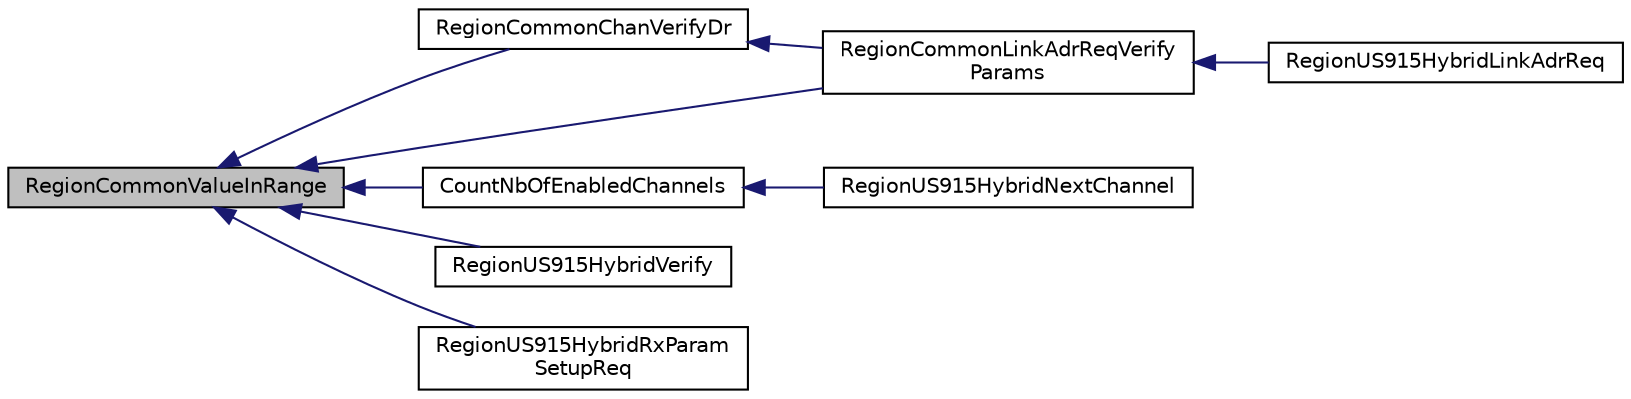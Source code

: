 digraph "RegionCommonValueInRange"
{
  edge [fontname="Helvetica",fontsize="10",labelfontname="Helvetica",labelfontsize="10"];
  node [fontname="Helvetica",fontsize="10",shape=record];
  rankdir="LR";
  Node63 [label="RegionCommonValueInRange",height=0.2,width=0.4,color="black", fillcolor="grey75", style="filled", fontcolor="black"];
  Node63 -> Node64 [dir="back",color="midnightblue",fontsize="10",style="solid",fontname="Helvetica"];
  Node64 [label="RegionCommonChanVerifyDr",height=0.2,width=0.4,color="black", fillcolor="white", style="filled",URL="$group___r_e_g_i_o_n_c_o_m_m_o_n.html#ga94ce5c6e759081853eb06d1dcffdab25",tooltip="Verifies, if a datarate is available on an active channel. This is a generic function and valid for a..."];
  Node64 -> Node65 [dir="back",color="midnightblue",fontsize="10",style="solid",fontname="Helvetica"];
  Node65 [label="RegionCommonLinkAdrReqVerify\lParams",height=0.2,width=0.4,color="black", fillcolor="white", style="filled",URL="$group___r_e_g_i_o_n_c_o_m_m_o_n.html#ga2c87f98f09793dc7fa63a9801feeed73",tooltip="Verifies and updates the datarate, the TX power and the number of repetitions of a LinkAdrRequest..."];
  Node65 -> Node66 [dir="back",color="midnightblue",fontsize="10",style="solid",fontname="Helvetica"];
  Node66 [label="RegionUS915HybridLinkAdrReq",height=0.2,width=0.4,color="black", fillcolor="white", style="filled",URL="$group___r_e_g_i_o_n_u_s915_h_y_b.html#gade4dc50b11235e0a6675b0d22240dea2",tooltip="The function processes a Link ADR Request. "];
  Node63 -> Node65 [dir="back",color="midnightblue",fontsize="10",style="solid",fontname="Helvetica"];
  Node63 -> Node67 [dir="back",color="midnightblue",fontsize="10",style="solid",fontname="Helvetica"];
  Node67 [label="CountNbOfEnabledChannels",height=0.2,width=0.4,color="black", fillcolor="white", style="filled",URL="$_region_u_s915-_hybrid_8c.html#a43fc7f3f4d15301eebe5c4a8b64b3f51"];
  Node67 -> Node68 [dir="back",color="midnightblue",fontsize="10",style="solid",fontname="Helvetica"];
  Node68 [label="RegionUS915HybridNextChannel",height=0.2,width=0.4,color="black", fillcolor="white", style="filled",URL="$group___r_e_g_i_o_n_u_s915_h_y_b.html#gae74c05f827a9ed78b0ec0cacdec45f28",tooltip="Searches and set the next random available channel "];
  Node63 -> Node69 [dir="back",color="midnightblue",fontsize="10",style="solid",fontname="Helvetica"];
  Node69 [label="RegionUS915HybridVerify",height=0.2,width=0.4,color="black", fillcolor="white", style="filled",URL="$group___r_e_g_i_o_n_u_s915_h_y_b.html#ga0fb0094a0833782259c6be87d3d4b141",tooltip="Verifies a parameter. "];
  Node63 -> Node70 [dir="back",color="midnightblue",fontsize="10",style="solid",fontname="Helvetica"];
  Node70 [label="RegionUS915HybridRxParam\lSetupReq",height=0.2,width=0.4,color="black", fillcolor="white", style="filled",URL="$group___r_e_g_i_o_n_u_s915_h_y_b.html#gaaee00f3fbfae1f41b0eec05d8b564177",tooltip="The function processes a RX Parameter Setup Request. "];
}
